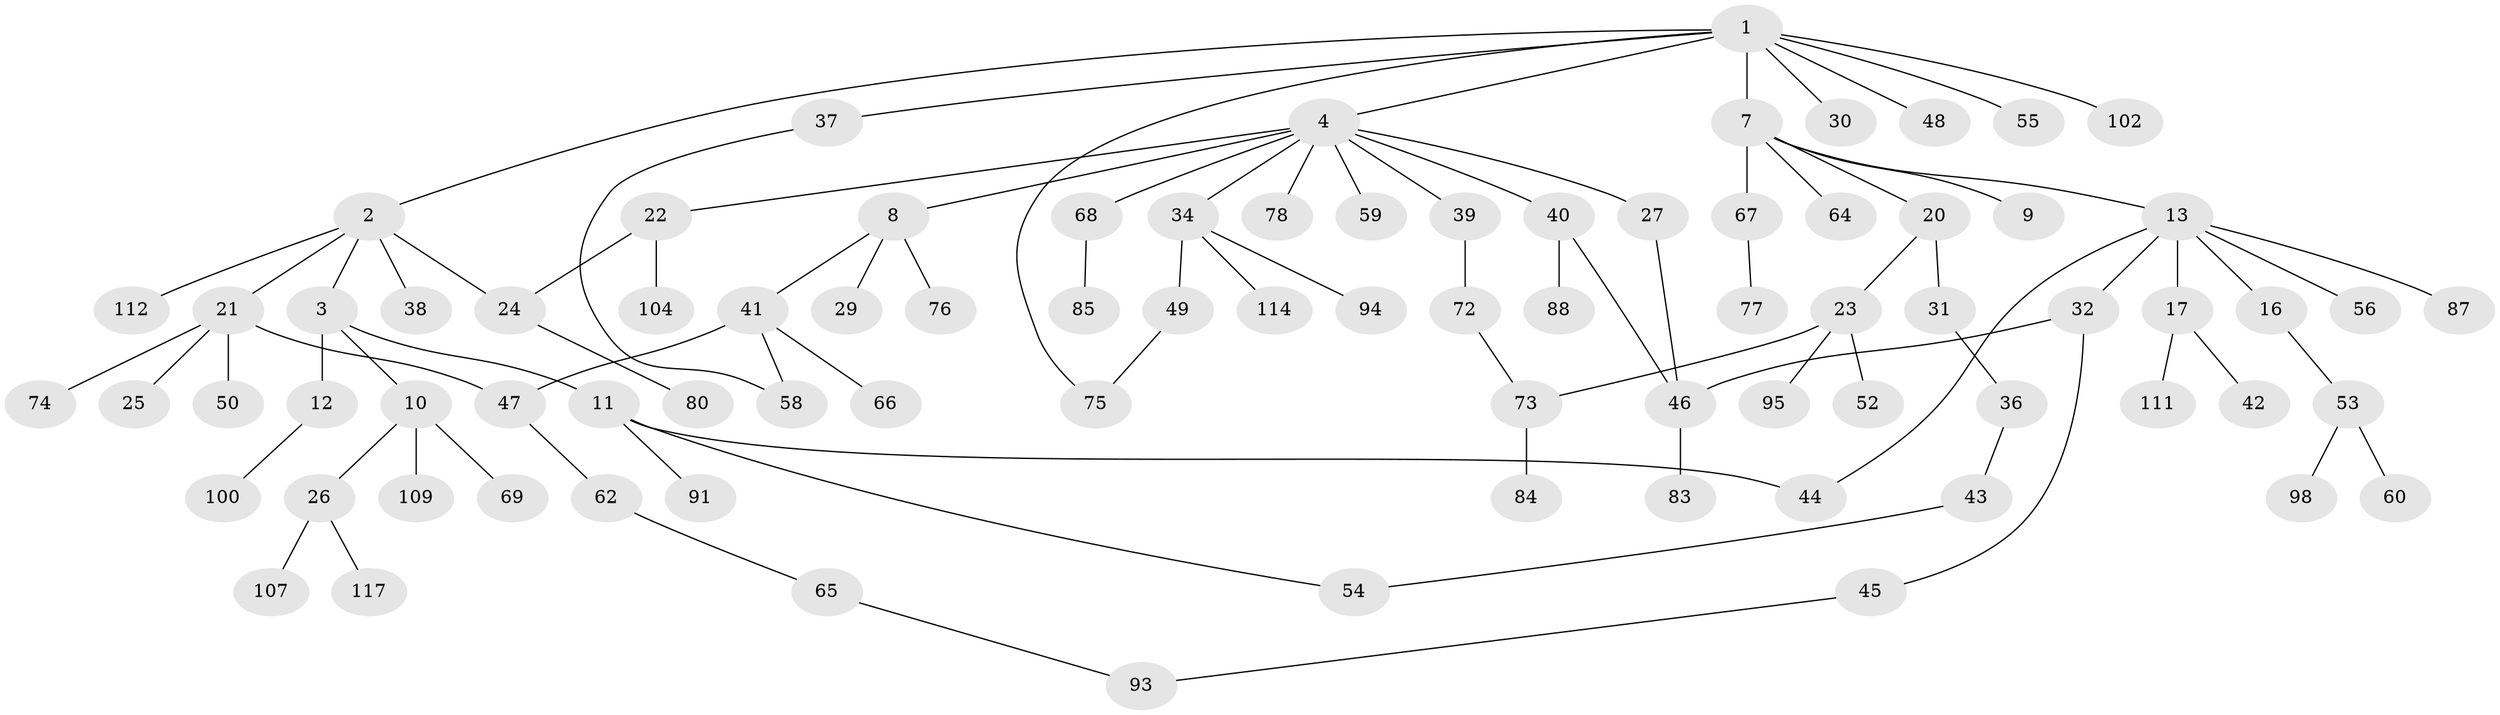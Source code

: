 // Generated by graph-tools (version 1.1) at 2025/51/02/27/25 19:51:39]
// undirected, 83 vertices, 92 edges
graph export_dot {
graph [start="1"]
  node [color=gray90,style=filled];
  1 [super="+28"];
  2 [super="+5"];
  3 [super="+6"];
  4 [super="+14"];
  7 [super="+19"];
  8 [super="+18"];
  9;
  10 [super="+15"];
  11 [super="+89"];
  12;
  13 [super="+79"];
  16 [super="+57"];
  17;
  20 [super="+115"];
  21 [super="+113"];
  22 [super="+81"];
  23 [super="+33"];
  24;
  25 [super="+35"];
  26 [super="+86"];
  27;
  29;
  30 [super="+116"];
  31;
  32 [super="+96"];
  34 [super="+99"];
  36 [super="+51"];
  37;
  38;
  39;
  40 [super="+71"];
  41 [super="+90"];
  42;
  43;
  44 [super="+110"];
  45;
  46 [super="+106"];
  47;
  48;
  49;
  50;
  52;
  53 [super="+82"];
  54 [super="+63"];
  55;
  56 [super="+61"];
  58 [super="+92"];
  59;
  60 [super="+70"];
  62;
  64;
  65;
  66;
  67;
  68 [super="+105"];
  69;
  72;
  73 [super="+118"];
  74;
  75 [super="+108"];
  76;
  77;
  78;
  80 [super="+97"];
  83;
  84;
  85;
  87;
  88;
  91;
  93 [super="+103"];
  94;
  95;
  98 [super="+101"];
  100 [super="+119"];
  102;
  104;
  107;
  109;
  111;
  112;
  114;
  117;
  1 -- 2;
  1 -- 4;
  1 -- 7;
  1 -- 37;
  1 -- 48;
  1 -- 55;
  1 -- 75;
  1 -- 102;
  1 -- 30;
  2 -- 3;
  2 -- 21;
  2 -- 24;
  2 -- 112;
  2 -- 38;
  3 -- 12;
  3 -- 11;
  3 -- 10;
  4 -- 8;
  4 -- 34;
  4 -- 39;
  4 -- 40;
  4 -- 59;
  4 -- 68;
  4 -- 27;
  4 -- 78;
  4 -- 22;
  7 -- 9;
  7 -- 13;
  7 -- 20;
  7 -- 64;
  7 -- 67;
  8 -- 76;
  8 -- 41;
  8 -- 29;
  10 -- 26;
  10 -- 69;
  10 -- 109;
  11 -- 54;
  11 -- 91;
  11 -- 44;
  12 -- 100;
  13 -- 16;
  13 -- 17;
  13 -- 32;
  13 -- 44;
  13 -- 56;
  13 -- 87;
  16 -- 53;
  17 -- 42;
  17 -- 111;
  20 -- 23;
  20 -- 31;
  21 -- 25;
  21 -- 50;
  21 -- 74;
  21 -- 47;
  22 -- 104;
  22 -- 24;
  23 -- 95;
  23 -- 52;
  23 -- 73;
  24 -- 80;
  26 -- 107;
  26 -- 117;
  27 -- 46;
  31 -- 36;
  32 -- 45;
  32 -- 46;
  34 -- 49;
  34 -- 94;
  34 -- 114;
  36 -- 43;
  37 -- 58;
  39 -- 72;
  40 -- 88;
  40 -- 46;
  41 -- 47;
  41 -- 58;
  41 -- 66;
  43 -- 54;
  45 -- 93;
  46 -- 83;
  47 -- 62;
  49 -- 75;
  53 -- 60;
  53 -- 98;
  62 -- 65;
  65 -- 93;
  67 -- 77;
  68 -- 85;
  72 -- 73;
  73 -- 84;
}
